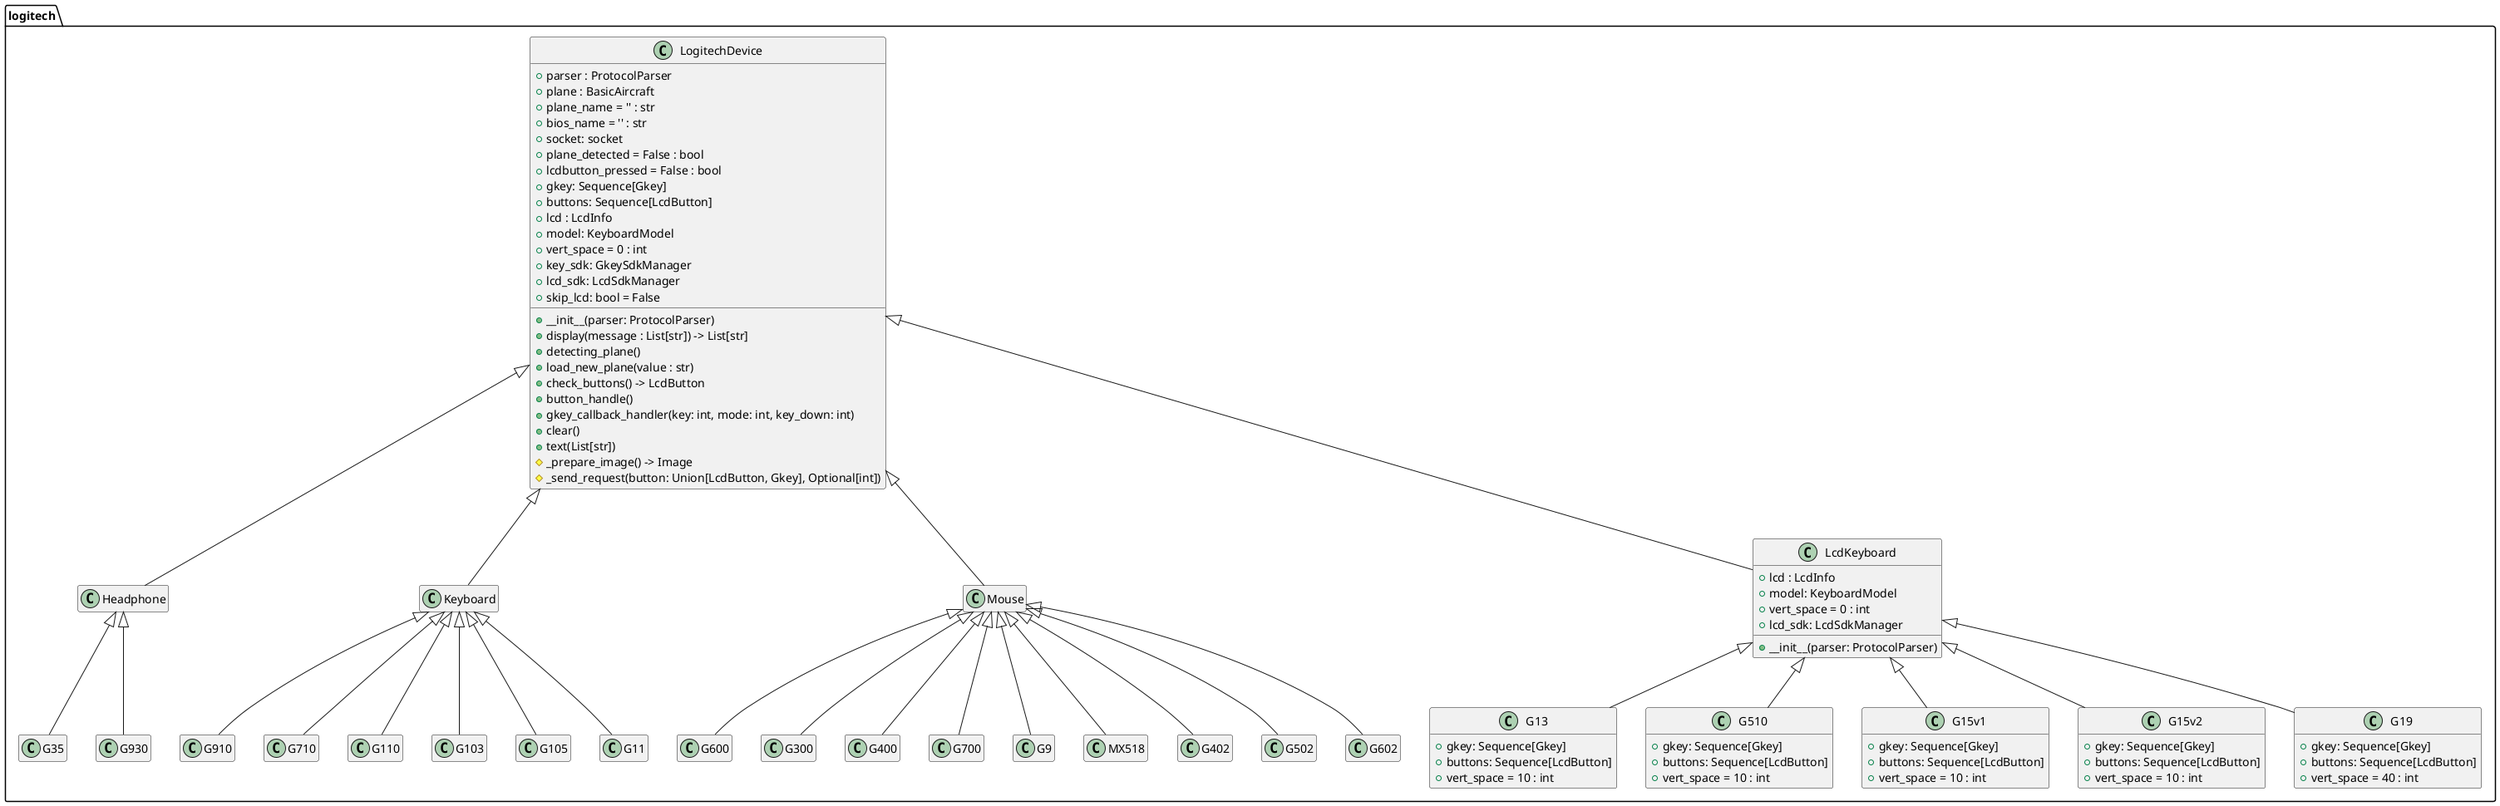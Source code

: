 @startuml
hide empty members
package logitech {
    class LogitechDevice{
        + parser : ProtocolParser
        + plane : BasicAircraft
        + plane_name = '' : str
        + bios_name = '' : str
        + socket: socket
        + plane_detected = False : bool
        + lcdbutton_pressed = False : bool
        + gkey: Sequence[Gkey]
        + buttons: Sequence[LcdButton]
        + lcd : LcdInfo
        + model: KeyboardModel
        + vert_space = 0 : int
        + __init__(parser: ProtocolParser)
        + display(message : List[str]) -> List[str]
        + detecting_plane()
        + load_new_plane(value : str)
        + check_buttons() -> LcdButton
        + button_handle()
        + key_sdk: GkeySdkManager
        + lcd_sdk: LcdSdkManager
        + gkey_callback_handler(key: int, mode: int, key_down: int)
        + clear()
        + text(List[str])
        + skip_lcd: bool = False
        # _prepare_image() -> Image
        # _send_request(button: Union[LcdButton, Gkey], Optional[int])
    }
    class Headphone{
    }
    class Keyboard{
    }
    class Mouse{
    }
    class LcdKeyboard {
        + lcd : LcdInfo
        + model: KeyboardModel
        + vert_space = 0 : int
        + lcd_sdk: LcdSdkManager
        + __init__(parser: ProtocolParser)
    }
    class G13 {
        + gkey: Sequence[Gkey]
        + buttons: Sequence[LcdButton]
        + vert_space = 10 : int
    }
    class G510 {
        + gkey: Sequence[Gkey]
        + buttons: Sequence[LcdButton]
        + vert_space = 10 : int
    }
    class G15v1 {
        + gkey: Sequence[Gkey]
        + buttons: Sequence[LcdButton]
        + vert_space = 10 : int
    }
    class G15v2 {
        + gkey: Sequence[Gkey]
        + buttons: Sequence[LcdButton]
        + vert_space = 10 : int
    }
    class G19 {
        + gkey: Sequence[Gkey]
        + buttons: Sequence[LcdButton]
        + vert_space = 40 : int
    }

    LogitechDevice <|-- LcdKeyboard
    LogitechDevice <|-- Keyboard
    LogitechDevice <|-- Mouse
    LogitechDevice <|-- Headphone

    LcdKeyboard <|-- G13
    LcdKeyboard <|-- G510
    LcdKeyboard <|-- G15v1
    LcdKeyboard <|-- G15v2
    LcdKeyboard <|-- G19

    Keyboard <|-- G910
    Keyboard <|-- G710
    Keyboard <|-- G110
    Keyboard <|-- G103
    Keyboard <|-- G105
    Keyboard <|-- G11

    Headphone <|-- G35
    Headphone <|-- G930

    Mouse <|-- G600
    Mouse <|-- G300
    Mouse <|-- G400
    Mouse <|-- G700
    Mouse <|-- G9
    Mouse <|-- MX518
    Mouse <|-- G402
    Mouse <|-- G502
    Mouse <|-- G602

}
@enduml
